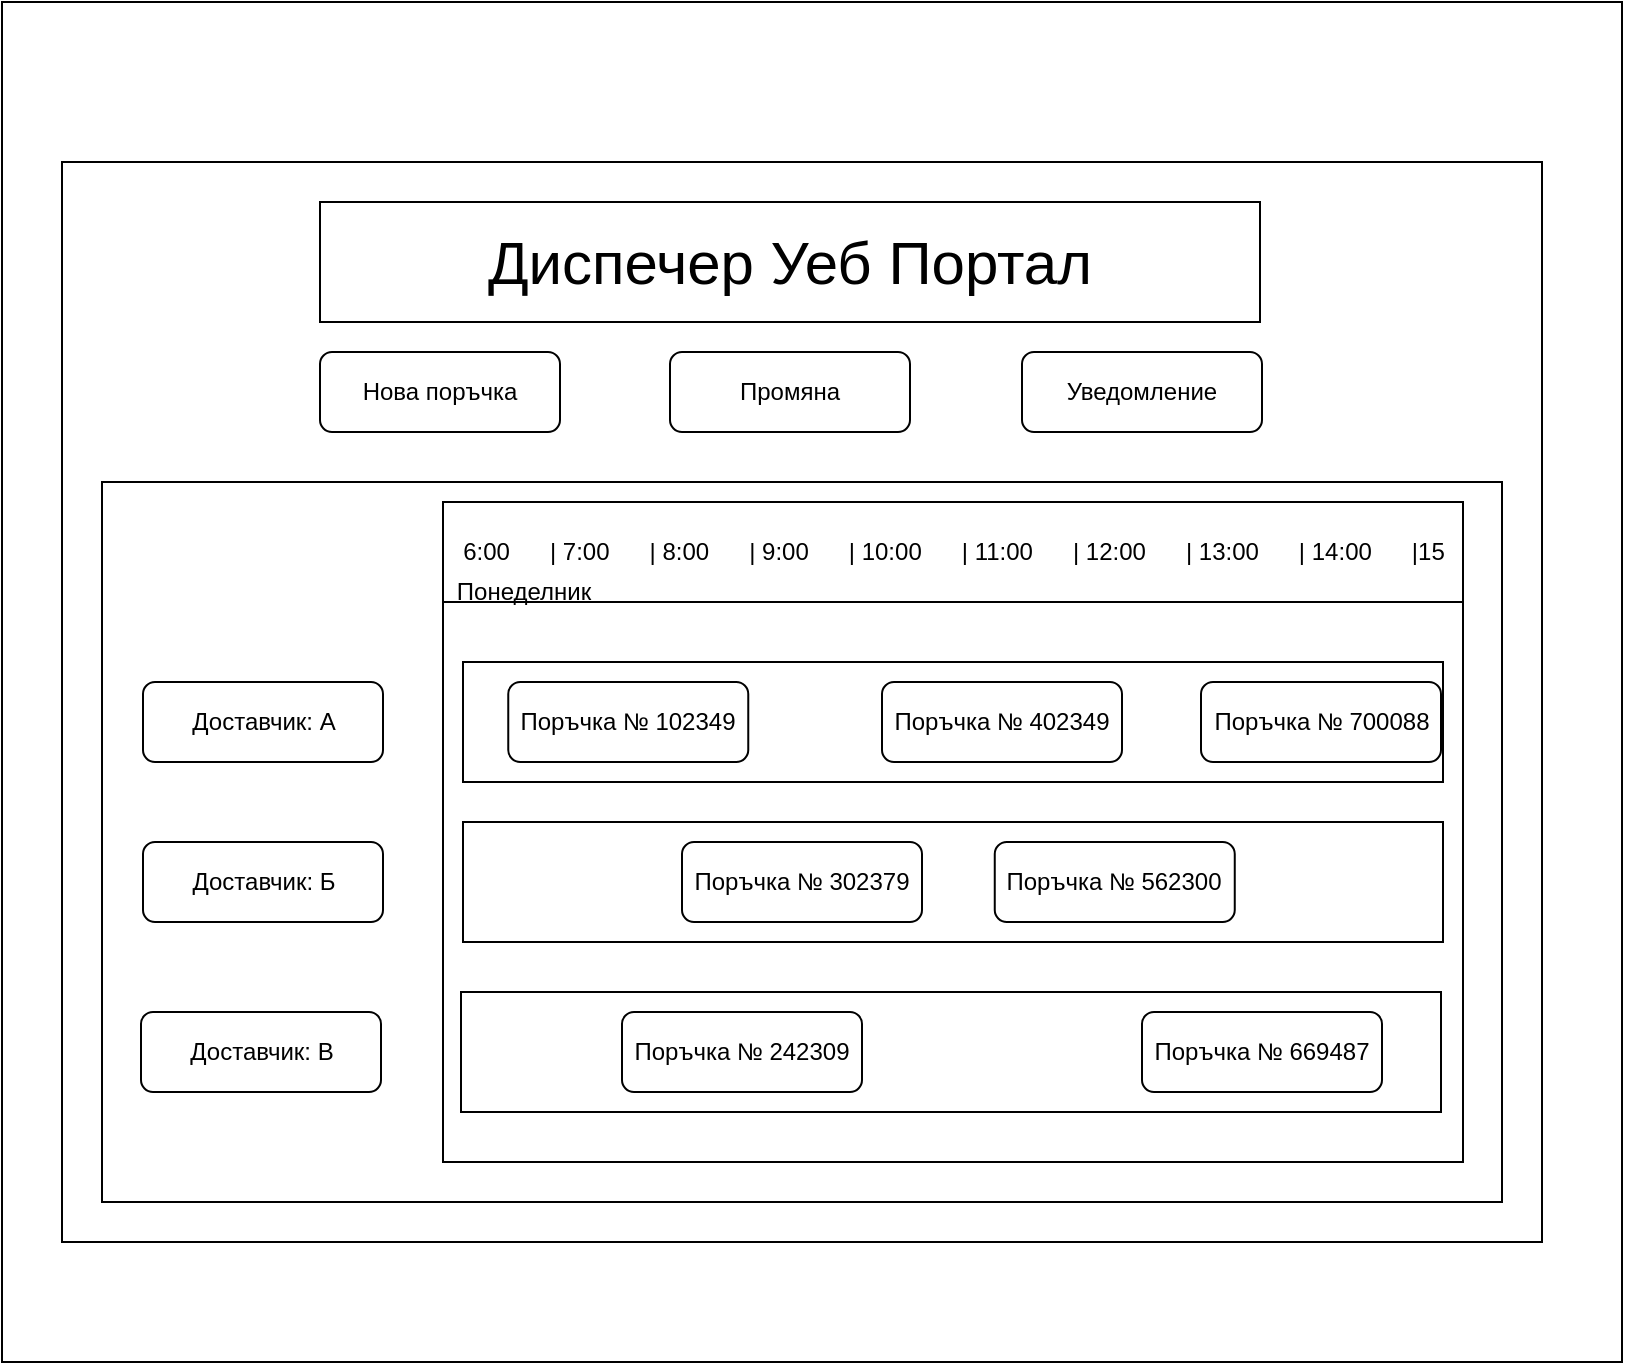 <mxfile version="24.4.0" type="device">
  <diagram name="Page-1" id="e-SgXyNyrdCk_4SolZh0">
    <mxGraphModel dx="1434" dy="844" grid="1" gridSize="10" guides="1" tooltips="1" connect="1" arrows="1" fold="1" page="1" pageScale="1" pageWidth="827" pageHeight="1169" math="0" shadow="0">
      <root>
        <mxCell id="0" />
        <mxCell id="1" parent="0" />
        <mxCell id="WcTj5PZf8Xw0mGx6nHuc-34" value="" style="rounded=0;whiteSpace=wrap;html=1;" parent="1" vertex="1">
          <mxGeometry x="20" y="30" width="810" height="680" as="geometry" />
        </mxCell>
        <mxCell id="WcTj5PZf8Xw0mGx6nHuc-1" value="" style="rounded=0;whiteSpace=wrap;html=1;" parent="1" vertex="1">
          <mxGeometry x="50" y="110" width="740" height="540" as="geometry" />
        </mxCell>
        <mxCell id="WcTj5PZf8Xw0mGx6nHuc-2" value="" style="rounded=0;whiteSpace=wrap;html=1;" parent="1" vertex="1">
          <mxGeometry x="70" y="270" width="700" height="360" as="geometry" />
        </mxCell>
        <mxCell id="WcTj5PZf8Xw0mGx6nHuc-5" value="" style="rounded=0;whiteSpace=wrap;html=1;" parent="1" vertex="1">
          <mxGeometry x="240.5" y="280" width="510" height="330" as="geometry" />
        </mxCell>
        <mxCell id="WcTj5PZf8Xw0mGx6nHuc-7" value="6:00&amp;nbsp; &amp;nbsp; &amp;nbsp; | 7:00&amp;nbsp; &amp;nbsp; &amp;nbsp; | 8:00&amp;nbsp; &amp;nbsp; &amp;nbsp; | 9:00&amp;nbsp; &amp;nbsp; &amp;nbsp; | 10:00&amp;nbsp; &amp;nbsp; &amp;nbsp; | 11:00&amp;nbsp; &amp;nbsp; &amp;nbsp; | 12:00&amp;nbsp; &amp;nbsp; &amp;nbsp; | 13:00&amp;nbsp; &amp;nbsp; &amp;nbsp; | 14:00&amp;nbsp; &amp;nbsp; &amp;nbsp; |15" style="rounded=0;whiteSpace=wrap;html=1;" parent="1" vertex="1">
          <mxGeometry x="240.5" y="280" width="510" height="50" as="geometry" />
        </mxCell>
        <mxCell id="WcTj5PZf8Xw0mGx6nHuc-9" value="Понеделник" style="text;html=1;strokeColor=none;fillColor=none;align=center;verticalAlign=middle;whiteSpace=wrap;rounded=0;" parent="1" vertex="1">
          <mxGeometry x="250.5" y="310" width="60" height="30" as="geometry" />
        </mxCell>
        <mxCell id="WcTj5PZf8Xw0mGx6nHuc-10" value="Доставчик: А" style="rounded=1;whiteSpace=wrap;html=1;" parent="1" vertex="1">
          <mxGeometry x="90.5" y="370" width="120" height="40" as="geometry" />
        </mxCell>
        <mxCell id="WcTj5PZf8Xw0mGx6nHuc-11" value="" style="rounded=0;whiteSpace=wrap;html=1;" parent="1" vertex="1">
          <mxGeometry x="250.5" y="360" width="490" height="60" as="geometry" />
        </mxCell>
        <mxCell id="WcTj5PZf8Xw0mGx6nHuc-14" value="Доставчик: Б" style="rounded=1;whiteSpace=wrap;html=1;" parent="1" vertex="1">
          <mxGeometry x="90.5" y="450" width="120" height="40" as="geometry" />
        </mxCell>
        <mxCell id="WcTj5PZf8Xw0mGx6nHuc-15" value="" style="rounded=0;whiteSpace=wrap;html=1;" parent="1" vertex="1">
          <mxGeometry x="250.5" y="440" width="490" height="60" as="geometry" />
        </mxCell>
        <mxCell id="WcTj5PZf8Xw0mGx6nHuc-16" value="Доставчик: В" style="rounded=1;whiteSpace=wrap;html=1;" parent="1" vertex="1">
          <mxGeometry x="89.5" y="535" width="120" height="40" as="geometry" />
        </mxCell>
        <mxCell id="WcTj5PZf8Xw0mGx6nHuc-17" value="" style="rounded=0;whiteSpace=wrap;html=1;" parent="1" vertex="1">
          <mxGeometry x="249.5" y="525" width="490" height="60" as="geometry" />
        </mxCell>
        <mxCell id="WcTj5PZf8Xw0mGx6nHuc-19" value="&lt;font style=&quot;font-size: 30px;&quot;&gt;Диспечер Уеб Портал&lt;/font&gt;" style="rounded=0;whiteSpace=wrap;html=1;" parent="1" vertex="1">
          <mxGeometry x="179" y="130" width="470" height="60" as="geometry" />
        </mxCell>
        <mxCell id="WcTj5PZf8Xw0mGx6nHuc-24" value="Поръчка № 102349" style="rounded=1;whiteSpace=wrap;html=1;" parent="1" vertex="1">
          <mxGeometry x="273.13" y="370" width="120" height="40" as="geometry" />
        </mxCell>
        <mxCell id="WcTj5PZf8Xw0mGx6nHuc-25" value="Поръчка № 302379" style="rounded=1;whiteSpace=wrap;html=1;" parent="1" vertex="1">
          <mxGeometry x="360" y="450" width="120" height="40" as="geometry" />
        </mxCell>
        <mxCell id="WcTj5PZf8Xw0mGx6nHuc-26" value="Поръчка № 242309" style="rounded=1;whiteSpace=wrap;html=1;" parent="1" vertex="1">
          <mxGeometry x="330" y="535" width="120" height="40" as="geometry" />
        </mxCell>
        <mxCell id="WcTj5PZf8Xw0mGx6nHuc-27" value="Поръчка № 402349" style="rounded=1;whiteSpace=wrap;html=1;" parent="1" vertex="1">
          <mxGeometry x="460" y="370" width="120" height="40" as="geometry" />
        </mxCell>
        <mxCell id="WcTj5PZf8Xw0mGx6nHuc-28" value="Поръчка № 669487" style="rounded=1;whiteSpace=wrap;html=1;" parent="1" vertex="1">
          <mxGeometry x="590" y="535" width="120" height="40" as="geometry" />
        </mxCell>
        <mxCell id="WcTj5PZf8Xw0mGx6nHuc-32" value="Поръчка № 562300" style="rounded=1;whiteSpace=wrap;html=1;" parent="1" vertex="1">
          <mxGeometry x="516.38" y="450" width="120" height="40" as="geometry" />
        </mxCell>
        <mxCell id="WcTj5PZf8Xw0mGx6nHuc-33" value="Поръчка № 700088" style="rounded=1;whiteSpace=wrap;html=1;" parent="1" vertex="1">
          <mxGeometry x="619.5" y="370" width="120" height="40" as="geometry" />
        </mxCell>
        <mxCell id="WmhtsaGyLDTxbR9XPxXv-2" value="Уведомление" style="rounded=1;whiteSpace=wrap;html=1;" vertex="1" parent="1">
          <mxGeometry x="530" y="205" width="120" height="40" as="geometry" />
        </mxCell>
        <mxCell id="WmhtsaGyLDTxbR9XPxXv-3" value="Нова поръчка" style="rounded=1;whiteSpace=wrap;html=1;" vertex="1" parent="1">
          <mxGeometry x="179" y="205" width="120" height="40" as="geometry" />
        </mxCell>
        <mxCell id="WmhtsaGyLDTxbR9XPxXv-4" value="Промяна" style="rounded=1;whiteSpace=wrap;html=1;" vertex="1" parent="1">
          <mxGeometry x="354" y="205" width="120" height="40" as="geometry" />
        </mxCell>
      </root>
    </mxGraphModel>
  </diagram>
</mxfile>
